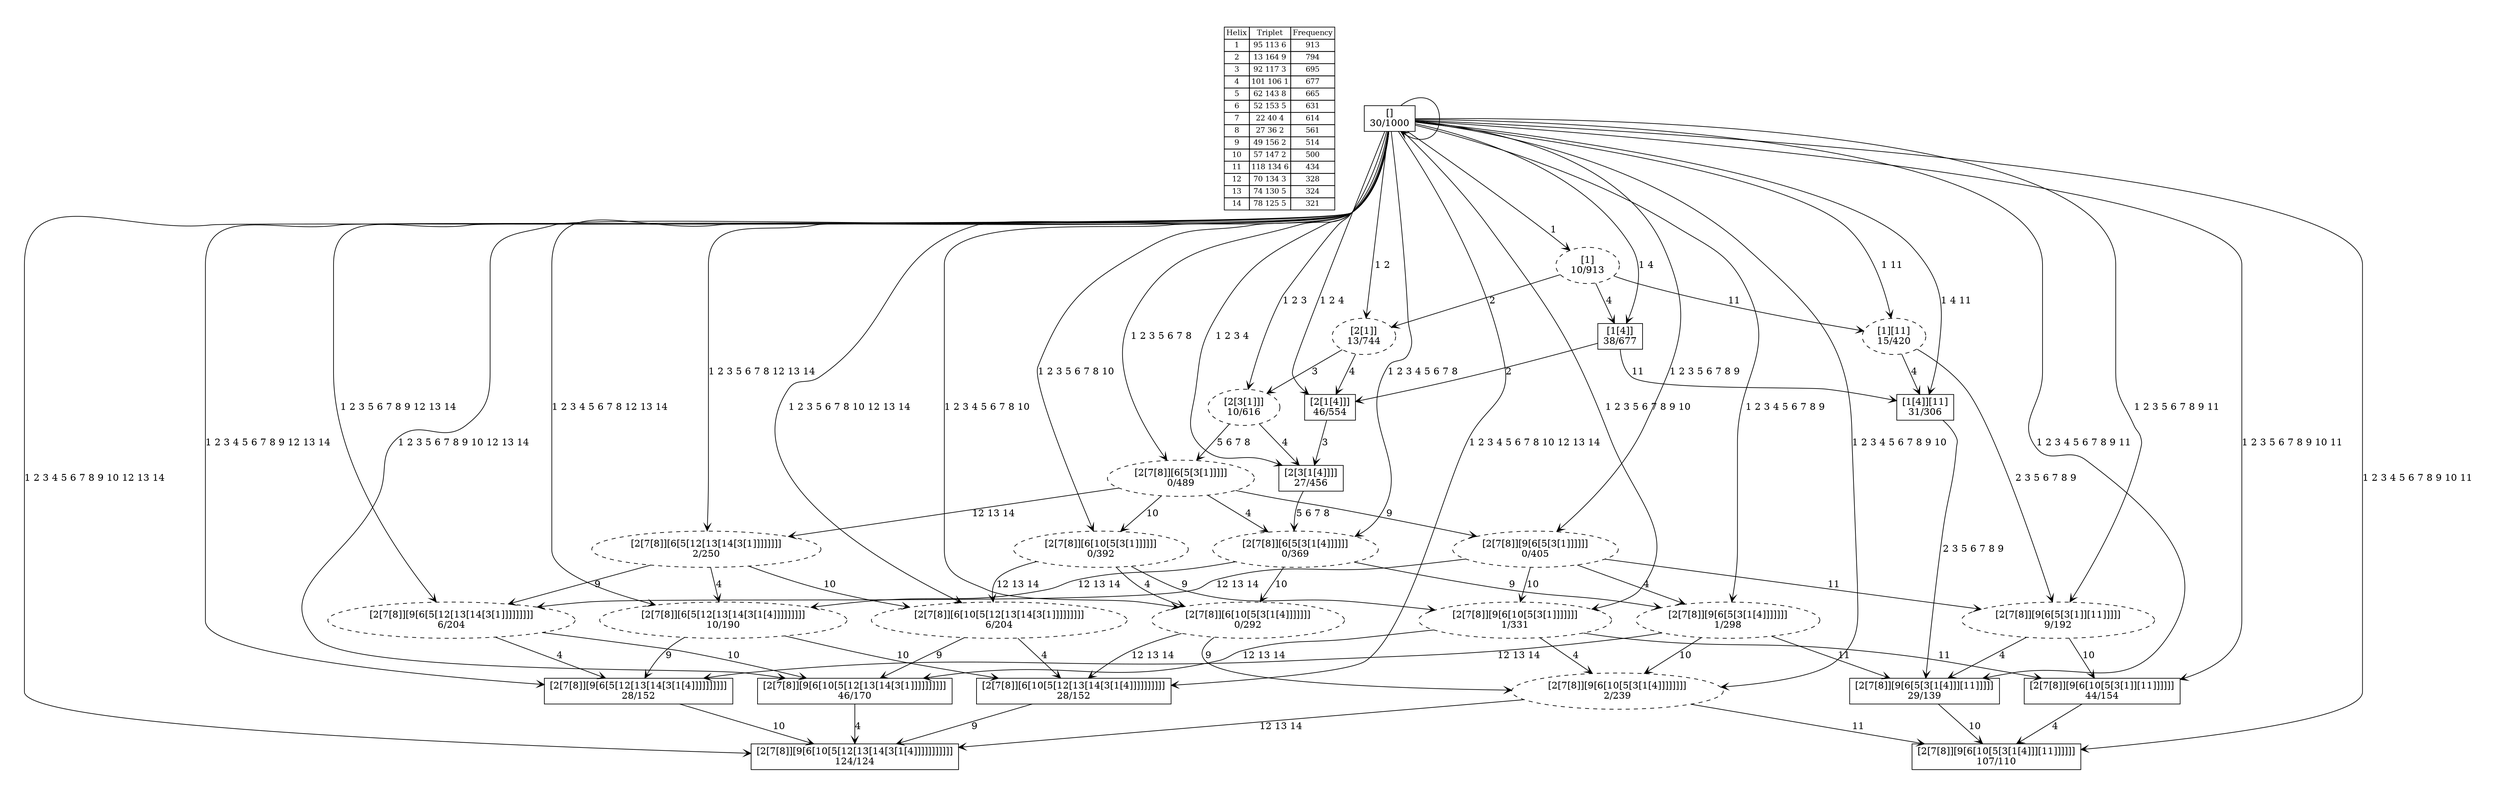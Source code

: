 digraph G {
	pad = 0.5;
	nodesep = 0.5;
"legend" [label = < <table border="0" cellborder="1" cellspacing="0"><tr><td>Helix</td><td>Triplet</td><td>Frequency</td></tr>
<tr><td>1</td><td>95 113 6</td><td>913</td></tr>
<tr><td>2</td><td>13 164 9</td><td>794</td></tr>
<tr><td>3</td><td>92 117 3</td><td>695</td></tr>
<tr><td>4</td><td>101 106 1</td><td>677</td></tr>
<tr><td>5</td><td>62 143 8</td><td>665</td></tr>
<tr><td>6</td><td>52 153 5</td><td>631</td></tr>
<tr><td>7</td><td>22 40 4</td><td>614</td></tr>
<tr><td>8</td><td>27 36 2</td><td>561</td></tr>
<tr><td>9</td><td>49 156 2</td><td>514</td></tr>
<tr><td>10</td><td>57 147 2</td><td>500</td></tr>
<tr><td>11</td><td>118 134 6</td><td>434</td></tr>
<tr><td>12</td><td>70 134 3</td><td>328</td></tr>
<tr><td>13</td><td>74 130 5</td><td>324</td></tr>
<tr><td>14</td><td>78 125 5</td><td>321</td></tr>
</table>>, shape = plaintext, fontsize=11];
"1 2 3 4 5 6 7 8 9 10 12 13 14 " [shape = box];
"1 2 3 4 5 6 7 8 9 10 11 " [shape = box];
"1 2 3 5 6 7 8 9 10 12 13 14 " [shape = box];
"1 2 4 " [shape = box];
"1 2 3 5 6 7 8 9 10 11 " [shape = box];
"1 4 " [shape = box];
"1 4 11 " [shape = box];
"" [shape = box];
"1 2 3 4 5 6 7 8 9 11 " [shape = box];
"1 2 3 4 5 6 7 8 9 12 13 14 " [shape = box];
"1 2 3 4 5 6 7 8 10 12 13 14 " [shape = box];
"1 2 3 4 " [shape = box];
"1 2 3 4 5 6 7 8 9 10 " [style = dashed];
"1 2 3 5 6 7 8 9 10 " [style = dashed];
"1 2 3 4 5 6 7 8 9 " [style = dashed];
"1 2 3 4 5 6 7 8 10 " [style = dashed];
"1 2 " [style = dashed];
"1 " [style = dashed];
"1 2 3 5 6 7 8 9 " [style = dashed];
"1 2 3 5 6 7 8 9 12 13 14 " [style = dashed];
"1 2 3 5 6 7 8 10 12 13 14 " [style = dashed];
"1 2 3 " [style = dashed];
"1 11 " [style = dashed];
"1 2 3 5 6 7 8 9 11 " [style = dashed];
"1 2 3 5 6 7 8 10 " [style = dashed];
"1 2 3 4 5 6 7 8 " [style = dashed];
"1 2 3 4 5 6 7 8 12 13 14 " [style = dashed];
"1 2 3 5 6 7 8 " [style = dashed];
"1 2 3 5 6 7 8 12 13 14 " [style = dashed];
"1 2 3 4 5 6 7 8 9 10 12 13 14 " [label = "[2[7[8]][9[6[10[5[12[13[14[3[1[4]]]]]]]]]]]\n124/124"];
"1 2 3 4 5 6 7 8 9 10 11 " [label = "[2[7[8]][9[6[10[5[3[1[4]]][11]]]]]]\n107/110"];
"1 2 3 5 6 7 8 9 10 12 13 14 " [label = "[2[7[8]][9[6[10[5[12[13[14[3[1]]]]]]]]]]\n46/170"];
"1 2 4 " [label = "[2[1[4]]]\n46/554"];
"1 2 3 5 6 7 8 9 10 11 " [label = "[2[7[8]][9[6[10[5[3[1]][11]]]]]]\n44/154"];
"1 4 " [label = "[1[4]]\n38/677"];
"1 4 11 " [label = "[1[4]][11]\n31/306"];
"" [label = "\n30/1000"];
"1 2 3 4 5 6 7 8 9 11 " [label = "[2[7[8]][9[6[5[3[1[4]]][11]]]]]\n29/139"];
"1 2 3 4 5 6 7 8 9 12 13 14 " [label = "[2[7[8]][9[6[5[12[13[14[3[1[4]]]]]]]]]]\n28/152"];
"1 2 3 4 5 6 7 8 10 12 13 14 " [label = "[2[7[8]][6[10[5[12[13[14[3[1[4]]]]]]]]]]\n28/152"];
"1 2 3 4 " [label = "[2[3[1[4]]]]\n27/456"];
"1 2 3 4 5 6 7 8 9 10 " [label = "[2[7[8]][9[6[10[5[3[1[4]]]]]]]]\n2/239"];
"1 2 3 5 6 7 8 9 10 " [label = "[2[7[8]][9[6[10[5[3[1]]]]]]]\n1/331"];
"1 2 3 4 5 6 7 8 9 " [label = "[2[7[8]][9[6[5[3[1[4]]]]]]]\n1/298"];
"1 2 3 4 5 6 7 8 10 " [label = "[2[7[8]][6[10[5[3[1[4]]]]]]]\n0/292"];
"1 2 " [label = "[2[1]]\n13/744"];
"1 " [label = "[1]\n10/913"];
"1 2 3 5 6 7 8 9 " [label = "[2[7[8]][9[6[5[3[1]]]]]]\n0/405"];
"1 2 3 5 6 7 8 9 12 13 14 " [label = "[2[7[8]][9[6[5[12[13[14[3[1]]]]]]]]]\n6/204"];
"1 2 3 5 6 7 8 10 12 13 14 " [label = "[2[7[8]][6[10[5[12[13[14[3[1]]]]]]]]]\n6/204"];
"1 2 3 " [label = "[2[3[1]]]\n10/616"];
"1 11 " [label = "[1][11]\n15/420"];
"1 2 3 5 6 7 8 9 11 " [label = "[2[7[8]][9[6[5[3[1]][11]]]]]\n9/192"];
"1 2 3 5 6 7 8 10 " [label = "[2[7[8]][6[10[5[3[1]]]]]]\n0/392"];
"1 2 3 4 5 6 7 8 " [label = "[2[7[8]][6[5[3[1[4]]]]]]\n0/369"];
"1 2 3 4 5 6 7 8 12 13 14 " [label = "[2[7[8]][6[5[12[13[14[3[1[4]]]]]]]]]\n10/190"];
"1 2 3 5 6 7 8 " [label = "[2[7[8]][6[5[3[1]]]]]\n0/489"];
"1 2 3 5 6 7 8 12 13 14 " [label = "[2[7[8]][6[5[12[13[14[3[1]]]]]]]]\n2/250"];
"" [label = "[]\n30/1000"];
"1 2 3 5 6 7 8 9 10 12 13 14 " -> "1 2 3 4 5 6 7 8 9 10 12 13 14 " [label = "4 ", arrowhead = vee];
"1 2 4 " -> "1 2 3 4 " [label = "3 ", arrowhead = vee];
"1 2 3 5 6 7 8 9 10 11 " -> "1 2 3 4 5 6 7 8 9 10 11 " [label = "4 ", arrowhead = vee];
"1 4 " -> "1 2 4 " [label = "2 ", arrowhead = vee];
"1 4 " -> "1 4 11 " [label = "11 ", arrowhead = vee];
"1 4 11 " -> "1 2 3 4 5 6 7 8 9 11 " [label = "2 3 5 6 7 8 9 ", arrowhead = vee];
"1 2 3 4 5 6 7 8 9 11 " -> "1 2 3 4 5 6 7 8 9 10 11 " [label = "10 ", arrowhead = vee];
"1 2 3 4 5 6 7 8 9 12 13 14 " -> "1 2 3 4 5 6 7 8 9 10 12 13 14 " [label = "10 ", arrowhead = vee];
"1 2 3 4 5 6 7 8 10 12 13 14 " -> "1 2 3 4 5 6 7 8 9 10 12 13 14 " [label = "9 ", arrowhead = vee];
"1 2 3 4 " -> "1 2 3 4 5 6 7 8 " [label = "5 6 7 8 ", arrowhead = vee];
"1 2 3 4 5 6 7 8 9 10 " -> "1 2 3 4 5 6 7 8 9 10 12 13 14 " [label = "12 13 14 ", arrowhead = vee];
"1 2 3 4 5 6 7 8 9 10 " -> "1 2 3 4 5 6 7 8 9 10 11 " [label = "11 ", arrowhead = vee];
"1 2 3 5 6 7 8 9 10 " -> "1 2 3 5 6 7 8 9 10 11 " [label = "11 ", arrowhead = vee];
"1 2 3 5 6 7 8 9 10 " -> "1 2 3 4 5 6 7 8 9 10 " [label = "4 ", arrowhead = vee];
"1 2 3 5 6 7 8 9 10 " -> "1 2 3 5 6 7 8 9 10 12 13 14 " [label = "12 13 14 ", arrowhead = vee];
"1 2 3 4 5 6 7 8 9 " -> "1 2 3 4 5 6 7 8 9 11 " [label = "11 ", arrowhead = vee];
"1 2 3 4 5 6 7 8 9 " -> "1 2 3 4 5 6 7 8 9 10 " [label = "10 ", arrowhead = vee];
"1 2 3 4 5 6 7 8 9 " -> "1 2 3 4 5 6 7 8 9 12 13 14 " [label = "12 13 14 ", arrowhead = vee];
"1 2 3 4 5 6 7 8 10 " -> "1 2 3 4 5 6 7 8 10 12 13 14 " [label = "12 13 14 ", arrowhead = vee];
"1 2 3 4 5 6 7 8 10 " -> "1 2 3 4 5 6 7 8 9 10 " [label = "9 ", arrowhead = vee];
"1 2 " -> "1 2 4 " [label = "4 ", arrowhead = vee];
"1 2 " -> "1 2 3 " [label = "3 ", arrowhead = vee];
"1 " -> "1 4 " [label = "4 ", arrowhead = vee];
"1 " -> "1 2 " [label = "2 ", arrowhead = vee];
"1 " -> "1 11 " [label = "11 ", arrowhead = vee];
"1 2 3 5 6 7 8 9 " -> "1 2 3 5 6 7 8 9 10 " [label = "10 ", arrowhead = vee];
"1 2 3 5 6 7 8 9 " -> "1 2 3 4 5 6 7 8 9 " [label = "4 ", arrowhead = vee];
"1 2 3 5 6 7 8 9 " -> "1 2 3 5 6 7 8 9 12 13 14 " [label = "12 13 14 ", arrowhead = vee];
"1 2 3 5 6 7 8 9 " -> "1 2 3 5 6 7 8 9 11 " [label = "11 ", arrowhead = vee];
"1 2 3 5 6 7 8 9 12 13 14 " -> "1 2 3 5 6 7 8 9 10 12 13 14 " [label = "10 ", arrowhead = vee];
"1 2 3 5 6 7 8 9 12 13 14 " -> "1 2 3 4 5 6 7 8 9 12 13 14 " [label = "4 ", arrowhead = vee];
"1 2 3 5 6 7 8 10 12 13 14 " -> "1 2 3 5 6 7 8 9 10 12 13 14 " [label = "9 ", arrowhead = vee];
"1 2 3 5 6 7 8 10 12 13 14 " -> "1 2 3 4 5 6 7 8 10 12 13 14 " [label = "4 ", arrowhead = vee];
"1 2 3 " -> "1 2 3 4 " [label = "4 ", arrowhead = vee];
"1 2 3 " -> "1 2 3 5 6 7 8 " [label = "5 6 7 8 ", arrowhead = vee];
"1 11 " -> "1 4 11 " [label = "4 ", arrowhead = vee];
"1 11 " -> "1 2 3 5 6 7 8 9 11 " [label = "2 3 5 6 7 8 9 ", arrowhead = vee];
"1 2 3 5 6 7 8 9 11 " -> "1 2 3 5 6 7 8 9 10 11 " [label = "10 ", arrowhead = vee];
"1 2 3 5 6 7 8 9 11 " -> "1 2 3 4 5 6 7 8 9 11 " [label = "4 ", arrowhead = vee];
"1 2 3 5 6 7 8 10 " -> "1 2 3 5 6 7 8 9 10 " [label = "9 ", arrowhead = vee];
"1 2 3 5 6 7 8 10 " -> "1 2 3 4 5 6 7 8 10 " [label = "4 ", arrowhead = vee];
"1 2 3 5 6 7 8 10 " -> "1 2 3 5 6 7 8 10 12 13 14 " [label = "12 13 14 ", arrowhead = vee];
"1 2 3 4 5 6 7 8 " -> "1 2 3 4 5 6 7 8 9 " [label = "9 ", arrowhead = vee];
"1 2 3 4 5 6 7 8 " -> "1 2 3 4 5 6 7 8 10 " [label = "10 ", arrowhead = vee];
"1 2 3 4 5 6 7 8 " -> "1 2 3 4 5 6 7 8 12 13 14 " [label = "12 13 14 ", arrowhead = vee];
"1 2 3 4 5 6 7 8 12 13 14 " -> "1 2 3 4 5 6 7 8 9 12 13 14 " [label = "9 ", arrowhead = vee];
"1 2 3 4 5 6 7 8 12 13 14 " -> "1 2 3 4 5 6 7 8 10 12 13 14 " [label = "10 ", arrowhead = vee];
"1 2 3 5 6 7 8 " -> "1 2 3 4 5 6 7 8 " [label = "4 ", arrowhead = vee];
"1 2 3 5 6 7 8 " -> "1 2 3 5 6 7 8 12 13 14 " [label = "12 13 14 ", arrowhead = vee];
"1 2 3 5 6 7 8 " -> "1 2 3 5 6 7 8 9 " [label = "9 ", arrowhead = vee];
"1 2 3 5 6 7 8 " -> "1 2 3 5 6 7 8 10 " [label = "10 ", arrowhead = vee];
"1 2 3 5 6 7 8 12 13 14 " -> "1 2 3 5 6 7 8 9 12 13 14 " [label = "9 ", arrowhead = vee];
"1 2 3 5 6 7 8 12 13 14 " -> "1 2 3 5 6 7 8 10 12 13 14 " [label = "10 ", arrowhead = vee];
"1 2 3 5 6 7 8 12 13 14 " -> "1 2 3 4 5 6 7 8 12 13 14 " [label = "4 ", arrowhead = vee];
"" -> "1 2 3 4 5 6 7 8 9 10 12 13 14 " [label = "1 2 3 4 5 6 7 8 9 10 12 13 14 ", arrowhead = vee];
"" -> "1 2 3 4 5 6 7 8 9 10 11 " [label = "1 2 3 4 5 6 7 8 9 10 11 ", arrowhead = vee];
"" -> "1 2 3 5 6 7 8 9 10 12 13 14 " [label = "1 2 3 5 6 7 8 9 10 12 13 14 ", arrowhead = vee];
"" -> "1 2 4 " [label = "1 2 4 ", arrowhead = vee];
"" -> "1 2 3 5 6 7 8 9 10 11 " [label = "1 2 3 5 6 7 8 9 10 11 ", arrowhead = vee];
"" -> "1 4 " [label = "1 4 ", arrowhead = vee];
"" -> "1 4 11 " [label = "1 4 11 ", arrowhead = vee];
"" -> "" [label = "", arrowhead = vee];
"" -> "1 2 3 4 5 6 7 8 9 11 " [label = "1 2 3 4 5 6 7 8 9 11 ", arrowhead = vee];
"" -> "1 2 3 4 5 6 7 8 9 12 13 14 " [label = "1 2 3 4 5 6 7 8 9 12 13 14 ", arrowhead = vee];
"" -> "1 2 3 4 5 6 7 8 10 12 13 14 " [label = "1 2 3 4 5 6 7 8 10 12 13 14 ", arrowhead = vee];
"" -> "1 2 3 4 " [label = "1 2 3 4 ", arrowhead = vee];
"" -> "1 2 3 4 5 6 7 8 9 10 " [label = "1 2 3 4 5 6 7 8 9 10 ", arrowhead = vee];
"" -> "1 2 3 5 6 7 8 9 10 " [label = "1 2 3 5 6 7 8 9 10 ", arrowhead = vee];
"" -> "1 2 3 4 5 6 7 8 9 " [label = "1 2 3 4 5 6 7 8 9 ", arrowhead = vee];
"" -> "1 2 3 4 5 6 7 8 10 " [label = "1 2 3 4 5 6 7 8 10 ", arrowhead = vee];
"" -> "1 2 " [label = "1 2 ", arrowhead = vee];
"" -> "1 " [label = "1 ", arrowhead = vee];
"" -> "1 2 3 5 6 7 8 9 " [label = "1 2 3 5 6 7 8 9 ", arrowhead = vee];
"" -> "1 2 3 5 6 7 8 9 12 13 14 " [label = "1 2 3 5 6 7 8 9 12 13 14 ", arrowhead = vee];
"" -> "1 2 3 5 6 7 8 10 12 13 14 " [label = "1 2 3 5 6 7 8 10 12 13 14 ", arrowhead = vee];
"" -> "1 2 3 " [label = "1 2 3 ", arrowhead = vee];
"" -> "1 11 " [label = "1 11 ", arrowhead = vee];
"" -> "1 2 3 5 6 7 8 9 11 " [label = "1 2 3 5 6 7 8 9 11 ", arrowhead = vee];
"" -> "1 2 3 5 6 7 8 10 " [label = "1 2 3 5 6 7 8 10 ", arrowhead = vee];
"" -> "1 2 3 4 5 6 7 8 " [label = "1 2 3 4 5 6 7 8 ", arrowhead = vee];
"" -> "1 2 3 4 5 6 7 8 12 13 14 " [label = "1 2 3 4 5 6 7 8 12 13 14 ", arrowhead = vee];
"" -> "1 2 3 5 6 7 8 " [label = "1 2 3 5 6 7 8 ", arrowhead = vee];
"" -> "1 2 3 5 6 7 8 12 13 14 " [label = "1 2 3 5 6 7 8 12 13 14 ", arrowhead = vee];
}